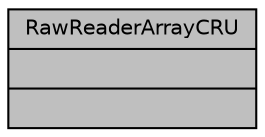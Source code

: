 digraph "RawReaderArrayCRU"
{
 // INTERACTIVE_SVG=YES
  bgcolor="transparent";
  edge [fontname="Helvetica",fontsize="10",labelfontname="Helvetica",labelfontsize="10"];
  node [fontname="Helvetica",fontsize="10",shape=record];
  Node1 [label="{RawReaderArrayCRU\n||}",height=0.2,width=0.4,color="black", fillcolor="grey75", style="filled", fontcolor="black"];
}
